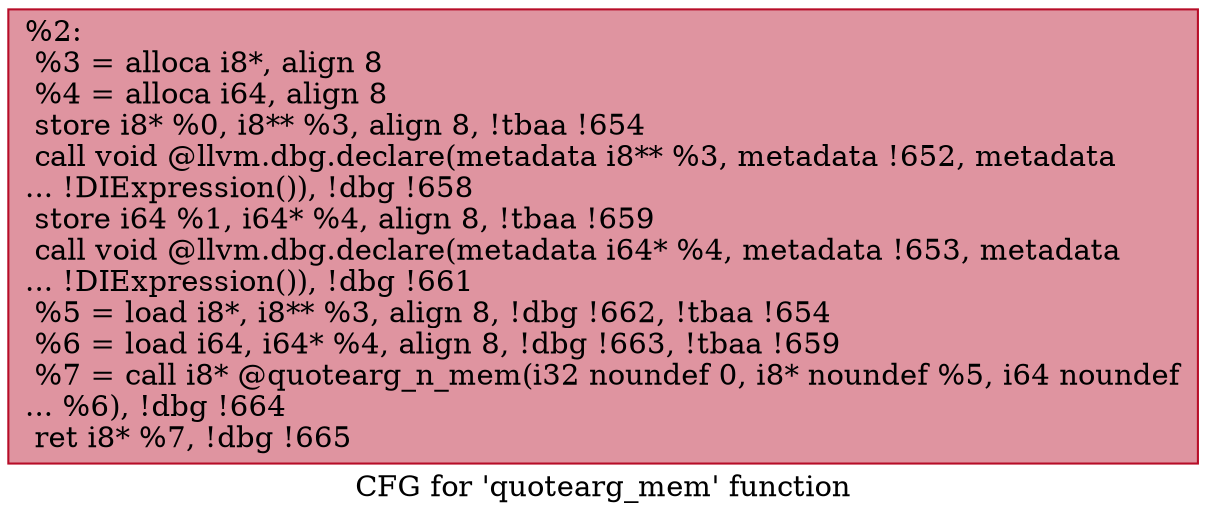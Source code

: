 digraph "CFG for 'quotearg_mem' function" {
	label="CFG for 'quotearg_mem' function";

	Node0x26729d0 [shape=record,color="#b70d28ff", style=filled, fillcolor="#b70d2870",label="{%2:\l  %3 = alloca i8*, align 8\l  %4 = alloca i64, align 8\l  store i8* %0, i8** %3, align 8, !tbaa !654\l  call void @llvm.dbg.declare(metadata i8** %3, metadata !652, metadata\l... !DIExpression()), !dbg !658\l  store i64 %1, i64* %4, align 8, !tbaa !659\l  call void @llvm.dbg.declare(metadata i64* %4, metadata !653, metadata\l... !DIExpression()), !dbg !661\l  %5 = load i8*, i8** %3, align 8, !dbg !662, !tbaa !654\l  %6 = load i64, i64* %4, align 8, !dbg !663, !tbaa !659\l  %7 = call i8* @quotearg_n_mem(i32 noundef 0, i8* noundef %5, i64 noundef\l... %6), !dbg !664\l  ret i8* %7, !dbg !665\l}"];
}
